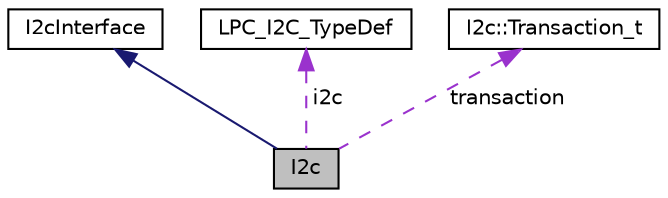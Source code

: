 digraph "I2c"
{
  edge [fontname="Helvetica",fontsize="10",labelfontname="Helvetica",labelfontsize="10"];
  node [fontname="Helvetica",fontsize="10",shape=record];
  Node1 [label="I2c",height=0.2,width=0.4,color="black", fillcolor="grey75", style="filled" fontcolor="black"];
  Node2 -> Node1 [dir="back",color="midnightblue",fontsize="10",style="solid",fontname="Helvetica"];
  Node2 [label="I2cInterface",height=0.2,width=0.4,color="black", fillcolor="white", style="filled",URL="$de/d73/classI2cInterface.html"];
  Node3 -> Node1 [dir="back",color="darkorchid3",fontsize="10",style="dashed",label=" i2c" ,fontname="Helvetica"];
  Node3 [label="LPC_I2C_TypeDef",height=0.2,width=0.4,color="black", fillcolor="white", style="filled",URL="$d8/d12/structLPC__I2C__TypeDef.html"];
  Node4 -> Node1 [dir="back",color="darkorchid3",fontsize="10",style="dashed",label=" transaction" ,fontname="Helvetica"];
  Node4 [label="I2c::Transaction_t",height=0.2,width=0.4,color="black", fillcolor="white", style="filled",URL="$dc/d3e/structI2c_1_1Transaction__t.html"];
}
